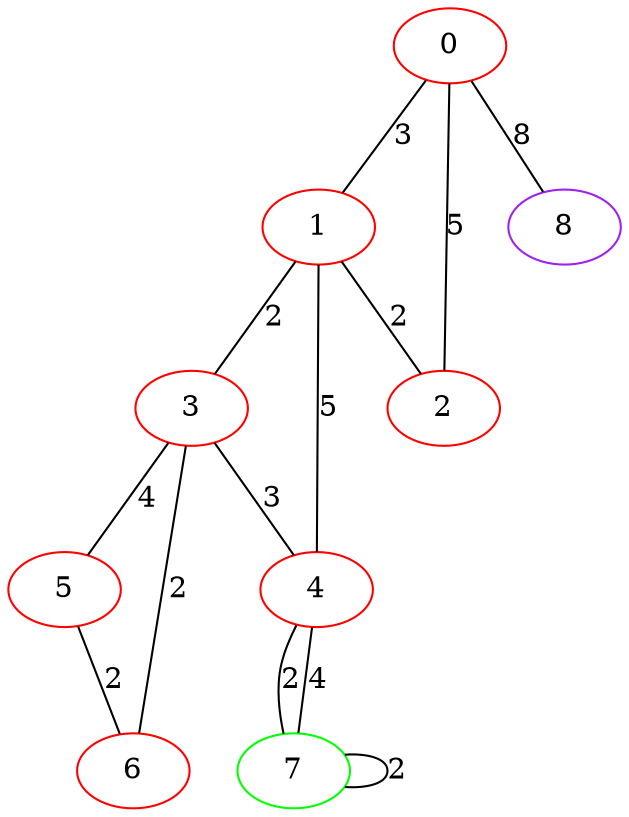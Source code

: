 graph "" {
0 [color=red, weight=1];
1 [color=red, weight=1];
2 [color=red, weight=1];
3 [color=red, weight=1];
4 [color=red, weight=1];
5 [color=red, weight=1];
6 [color=red, weight=1];
7 [color=green, weight=2];
8 [color=purple, weight=4];
0 -- 8  [key=0, label=8];
0 -- 1  [key=0, label=3];
0 -- 2  [key=0, label=5];
1 -- 2  [key=0, label=2];
1 -- 3  [key=0, label=2];
1 -- 4  [key=0, label=5];
3 -- 4  [key=0, label=3];
3 -- 5  [key=0, label=4];
3 -- 6  [key=0, label=2];
4 -- 7  [key=0, label=2];
4 -- 7  [key=1, label=4];
5 -- 6  [key=0, label=2];
7 -- 7  [key=0, label=2];
}
